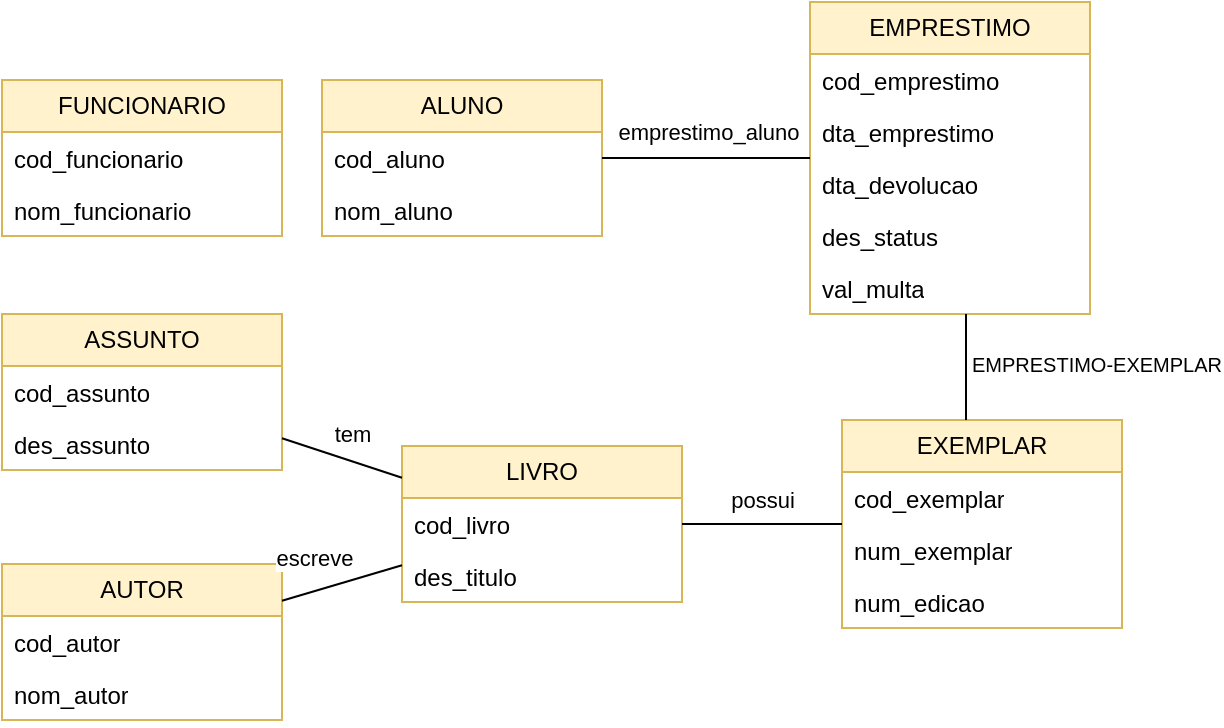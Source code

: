 <mxfile version="21.7.2" type="github">
  <diagram name="Página-1" id="cItzlpWJskyljSl-lQDW">
    <mxGraphModel dx="794" dy="677" grid="0" gridSize="10" guides="1" tooltips="1" connect="1" arrows="1" fold="1" page="1" pageScale="1" pageWidth="827" pageHeight="1169" math="0" shadow="0">
      <root>
        <mxCell id="0" />
        <mxCell id="1" parent="0" />
        <mxCell id="SWISUeinObcU3sLyg85e-1" value="ALUNO" style="swimlane;fontStyle=0;childLayout=stackLayout;horizontal=1;startSize=26;fillColor=#fff2cc;horizontalStack=0;resizeParent=1;resizeParentMax=0;resizeLast=0;collapsible=1;marginBottom=0;whiteSpace=wrap;html=1;strokeColor=#d6b656;" parent="1" vertex="1">
          <mxGeometry x="280" y="148" width="140" height="78" as="geometry" />
        </mxCell>
        <mxCell id="SWISUeinObcU3sLyg85e-2" value="cod_aluno" style="text;strokeColor=none;fillColor=none;align=left;verticalAlign=top;spacingLeft=4;spacingRight=4;overflow=hidden;rotatable=0;points=[[0,0.5],[1,0.5]];portConstraint=eastwest;whiteSpace=wrap;html=1;" parent="SWISUeinObcU3sLyg85e-1" vertex="1">
          <mxGeometry y="26" width="140" height="26" as="geometry" />
        </mxCell>
        <mxCell id="SWISUeinObcU3sLyg85e-3" value="nom_aluno" style="text;strokeColor=none;fillColor=none;align=left;verticalAlign=top;spacingLeft=4;spacingRight=4;overflow=hidden;rotatable=0;points=[[0,0.5],[1,0.5]];portConstraint=eastwest;whiteSpace=wrap;html=1;" parent="SWISUeinObcU3sLyg85e-1" vertex="1">
          <mxGeometry y="52" width="140" height="26" as="geometry" />
        </mxCell>
        <mxCell id="SWISUeinObcU3sLyg85e-5" value="AUTOR" style="swimlane;fontStyle=0;childLayout=stackLayout;horizontal=1;startSize=26;fillColor=#fff2cc;horizontalStack=0;resizeParent=1;resizeParentMax=0;resizeLast=0;collapsible=1;marginBottom=0;whiteSpace=wrap;html=1;strokeColor=#d6b656;" parent="1" vertex="1">
          <mxGeometry x="120" y="390" width="140" height="78" as="geometry" />
        </mxCell>
        <mxCell id="SWISUeinObcU3sLyg85e-6" value="cod_autor" style="text;strokeColor=none;fillColor=none;align=left;verticalAlign=top;spacingLeft=4;spacingRight=4;overflow=hidden;rotatable=0;points=[[0,0.5],[1,0.5]];portConstraint=eastwest;whiteSpace=wrap;html=1;" parent="SWISUeinObcU3sLyg85e-5" vertex="1">
          <mxGeometry y="26" width="140" height="26" as="geometry" />
        </mxCell>
        <mxCell id="SWISUeinObcU3sLyg85e-7" value="nom_autor" style="text;strokeColor=none;fillColor=none;align=left;verticalAlign=top;spacingLeft=4;spacingRight=4;overflow=hidden;rotatable=0;points=[[0,0.5],[1,0.5]];portConstraint=eastwest;whiteSpace=wrap;html=1;" parent="SWISUeinObcU3sLyg85e-5" vertex="1">
          <mxGeometry y="52" width="140" height="26" as="geometry" />
        </mxCell>
        <mxCell id="SWISUeinObcU3sLyg85e-9" value="LIVRO" style="swimlane;fontStyle=0;childLayout=stackLayout;horizontal=1;startSize=26;fillColor=#fff2cc;horizontalStack=0;resizeParent=1;resizeParentMax=0;resizeLast=0;collapsible=1;marginBottom=0;whiteSpace=wrap;html=1;strokeColor=#d6b656;" parent="1" vertex="1">
          <mxGeometry x="320" y="331" width="140" height="78" as="geometry" />
        </mxCell>
        <mxCell id="SWISUeinObcU3sLyg85e-10" value="cod_livro" style="text;strokeColor=none;fillColor=none;align=left;verticalAlign=top;spacingLeft=4;spacingRight=4;overflow=hidden;rotatable=0;points=[[0,0.5],[1,0.5]];portConstraint=eastwest;whiteSpace=wrap;html=1;" parent="SWISUeinObcU3sLyg85e-9" vertex="1">
          <mxGeometry y="26" width="140" height="26" as="geometry" />
        </mxCell>
        <mxCell id="SWISUeinObcU3sLyg85e-11" value="des_titulo" style="text;strokeColor=none;fillColor=none;align=left;verticalAlign=top;spacingLeft=4;spacingRight=4;overflow=hidden;rotatable=0;points=[[0,0.5],[1,0.5]];portConstraint=eastwest;whiteSpace=wrap;html=1;" parent="SWISUeinObcU3sLyg85e-9" vertex="1">
          <mxGeometry y="52" width="140" height="26" as="geometry" />
        </mxCell>
        <mxCell id="SWISUeinObcU3sLyg85e-25" value="FUNCIONARIO" style="swimlane;fontStyle=0;childLayout=stackLayout;horizontal=1;startSize=26;fillColor=#fff2cc;horizontalStack=0;resizeParent=1;resizeParentMax=0;resizeLast=0;collapsible=1;marginBottom=0;whiteSpace=wrap;html=1;strokeColor=#d6b656;" parent="1" vertex="1">
          <mxGeometry x="120" y="148" width="140" height="78" as="geometry" />
        </mxCell>
        <mxCell id="SWISUeinObcU3sLyg85e-26" value="cod_funcionario" style="text;strokeColor=none;fillColor=none;align=left;verticalAlign=top;spacingLeft=4;spacingRight=4;overflow=hidden;rotatable=0;points=[[0,0.5],[1,0.5]];portConstraint=eastwest;whiteSpace=wrap;html=1;" parent="SWISUeinObcU3sLyg85e-25" vertex="1">
          <mxGeometry y="26" width="140" height="26" as="geometry" />
        </mxCell>
        <mxCell id="SWISUeinObcU3sLyg85e-27" value="nom_funcionario" style="text;strokeColor=none;fillColor=none;align=left;verticalAlign=top;spacingLeft=4;spacingRight=4;overflow=hidden;rotatable=0;points=[[0,0.5],[1,0.5]];portConstraint=eastwest;whiteSpace=wrap;html=1;" parent="SWISUeinObcU3sLyg85e-25" vertex="1">
          <mxGeometry y="52" width="140" height="26" as="geometry" />
        </mxCell>
        <mxCell id="SWISUeinObcU3sLyg85e-31" value="" style="endArrow=none;html=1;rounded=0;" parent="1" source="SWISUeinObcU3sLyg85e-9" target="SWISUeinObcU3sLyg85e-5" edge="1">
          <mxGeometry width="50" height="50" relative="1" as="geometry">
            <mxPoint x="380" y="300" as="sourcePoint" />
            <mxPoint x="430" y="250" as="targetPoint" />
          </mxGeometry>
        </mxCell>
        <mxCell id="wWb_BqA7zKUlnr8kWwhq-30" value="escreve" style="edgeLabel;html=1;align=center;verticalAlign=middle;resizable=0;points=[];" vertex="1" connectable="0" parent="SWISUeinObcU3sLyg85e-31">
          <mxGeometry x="-0.165" y="2" relative="1" as="geometry">
            <mxPoint x="-20" y="-13" as="offset" />
          </mxGeometry>
        </mxCell>
        <mxCell id="wWb_BqA7zKUlnr8kWwhq-1" value="EMPRESTIMO" style="swimlane;fontStyle=0;childLayout=stackLayout;horizontal=1;startSize=26;fillColor=#fff2cc;horizontalStack=0;resizeParent=1;resizeParentMax=0;resizeLast=0;collapsible=1;marginBottom=0;whiteSpace=wrap;html=1;strokeColor=#d6b656;" vertex="1" parent="1">
          <mxGeometry x="524" y="109" width="140" height="156" as="geometry" />
        </mxCell>
        <mxCell id="wWb_BqA7zKUlnr8kWwhq-2" value="cod_emprestimo" style="text;strokeColor=none;fillColor=none;align=left;verticalAlign=top;spacingLeft=4;spacingRight=4;overflow=hidden;rotatable=0;points=[[0,0.5],[1,0.5]];portConstraint=eastwest;whiteSpace=wrap;html=1;" vertex="1" parent="wWb_BqA7zKUlnr8kWwhq-1">
          <mxGeometry y="26" width="140" height="26" as="geometry" />
        </mxCell>
        <mxCell id="wWb_BqA7zKUlnr8kWwhq-3" value="dta_emprestimo" style="text;strokeColor=none;fillColor=none;align=left;verticalAlign=top;spacingLeft=4;spacingRight=4;overflow=hidden;rotatable=0;points=[[0,0.5],[1,0.5]];portConstraint=eastwest;whiteSpace=wrap;html=1;" vertex="1" parent="wWb_BqA7zKUlnr8kWwhq-1">
          <mxGeometry y="52" width="140" height="26" as="geometry" />
        </mxCell>
        <mxCell id="wWb_BqA7zKUlnr8kWwhq-4" value="dta_devolucao" style="text;strokeColor=none;fillColor=none;align=left;verticalAlign=top;spacingLeft=4;spacingRight=4;overflow=hidden;rotatable=0;points=[[0,0.5],[1,0.5]];portConstraint=eastwest;whiteSpace=wrap;html=1;" vertex="1" parent="wWb_BqA7zKUlnr8kWwhq-1">
          <mxGeometry y="78" width="140" height="26" as="geometry" />
        </mxCell>
        <mxCell id="wWb_BqA7zKUlnr8kWwhq-22" value="des_status" style="text;strokeColor=none;fillColor=none;align=left;verticalAlign=top;spacingLeft=4;spacingRight=4;overflow=hidden;rotatable=0;points=[[0,0.5],[1,0.5]];portConstraint=eastwest;whiteSpace=wrap;html=1;" vertex="1" parent="wWb_BqA7zKUlnr8kWwhq-1">
          <mxGeometry y="104" width="140" height="26" as="geometry" />
        </mxCell>
        <mxCell id="wWb_BqA7zKUlnr8kWwhq-31" value="val_multa" style="text;strokeColor=none;fillColor=none;align=left;verticalAlign=top;spacingLeft=4;spacingRight=4;overflow=hidden;rotatable=0;points=[[0,0.5],[1,0.5]];portConstraint=eastwest;whiteSpace=wrap;html=1;" vertex="1" parent="wWb_BqA7zKUlnr8kWwhq-1">
          <mxGeometry y="130" width="140" height="26" as="geometry" />
        </mxCell>
        <mxCell id="wWb_BqA7zKUlnr8kWwhq-5" value="EXEMPLAR" style="swimlane;fontStyle=0;childLayout=stackLayout;horizontal=1;startSize=26;fillColor=#fff2cc;horizontalStack=0;resizeParent=1;resizeParentMax=0;resizeLast=0;collapsible=1;marginBottom=0;whiteSpace=wrap;html=1;strokeColor=#d6b656;" vertex="1" parent="1">
          <mxGeometry x="540" y="318" width="140" height="104" as="geometry" />
        </mxCell>
        <mxCell id="wWb_BqA7zKUlnr8kWwhq-6" value="cod_exemplar" style="text;strokeColor=none;fillColor=none;align=left;verticalAlign=top;spacingLeft=4;spacingRight=4;overflow=hidden;rotatable=0;points=[[0,0.5],[1,0.5]];portConstraint=eastwest;whiteSpace=wrap;html=1;" vertex="1" parent="wWb_BqA7zKUlnr8kWwhq-5">
          <mxGeometry y="26" width="140" height="26" as="geometry" />
        </mxCell>
        <mxCell id="wWb_BqA7zKUlnr8kWwhq-7" value="num_exemplar" style="text;strokeColor=none;fillColor=none;align=left;verticalAlign=top;spacingLeft=4;spacingRight=4;overflow=hidden;rotatable=0;points=[[0,0.5],[1,0.5]];portConstraint=eastwest;whiteSpace=wrap;html=1;" vertex="1" parent="wWb_BqA7zKUlnr8kWwhq-5">
          <mxGeometry y="52" width="140" height="26" as="geometry" />
        </mxCell>
        <mxCell id="wWb_BqA7zKUlnr8kWwhq-8" value="num_edicao" style="text;strokeColor=none;fillColor=none;align=left;verticalAlign=top;spacingLeft=4;spacingRight=4;overflow=hidden;rotatable=0;points=[[0,0.5],[1,0.5]];portConstraint=eastwest;whiteSpace=wrap;html=1;" vertex="1" parent="wWb_BqA7zKUlnr8kWwhq-5">
          <mxGeometry y="78" width="140" height="26" as="geometry" />
        </mxCell>
        <mxCell id="wWb_BqA7zKUlnr8kWwhq-10" value="" style="endArrow=none;html=1;rounded=0;" edge="1" parent="1" source="wWb_BqA7zKUlnr8kWwhq-1" target="SWISUeinObcU3sLyg85e-1">
          <mxGeometry width="50" height="50" relative="1" as="geometry">
            <mxPoint x="200" y="330" as="sourcePoint" />
            <mxPoint x="250" y="280" as="targetPoint" />
          </mxGeometry>
        </mxCell>
        <mxCell id="wWb_BqA7zKUlnr8kWwhq-29" value="emprestimo_aluno" style="edgeLabel;html=1;align=center;verticalAlign=middle;resizable=0;points=[];" vertex="1" connectable="0" parent="wWb_BqA7zKUlnr8kWwhq-10">
          <mxGeometry x="-0.017" relative="1" as="geometry">
            <mxPoint y="-13" as="offset" />
          </mxGeometry>
        </mxCell>
        <mxCell id="wWb_BqA7zKUlnr8kWwhq-11" value="ASSUNTO" style="swimlane;fontStyle=0;childLayout=stackLayout;horizontal=1;startSize=26;fillColor=#fff2cc;horizontalStack=0;resizeParent=1;resizeParentMax=0;resizeLast=0;collapsible=1;marginBottom=0;whiteSpace=wrap;html=1;strokeColor=#d6b656;" vertex="1" parent="1">
          <mxGeometry x="120" y="265" width="140" height="78" as="geometry" />
        </mxCell>
        <mxCell id="wWb_BqA7zKUlnr8kWwhq-12" value="cod_assunto" style="text;strokeColor=none;fillColor=none;align=left;verticalAlign=top;spacingLeft=4;spacingRight=4;overflow=hidden;rotatable=0;points=[[0,0.5],[1,0.5]];portConstraint=eastwest;whiteSpace=wrap;html=1;" vertex="1" parent="wWb_BqA7zKUlnr8kWwhq-11">
          <mxGeometry y="26" width="140" height="26" as="geometry" />
        </mxCell>
        <mxCell id="wWb_BqA7zKUlnr8kWwhq-13" value="des_assunto" style="text;strokeColor=none;fillColor=none;align=left;verticalAlign=top;spacingLeft=4;spacingRight=4;overflow=hidden;rotatable=0;points=[[0,0.5],[1,0.5]];portConstraint=eastwest;whiteSpace=wrap;html=1;" vertex="1" parent="wWb_BqA7zKUlnr8kWwhq-11">
          <mxGeometry y="52" width="140" height="26" as="geometry" />
        </mxCell>
        <mxCell id="wWb_BqA7zKUlnr8kWwhq-15" value="" style="endArrow=none;html=1;rounded=0;" edge="1" parent="1" source="SWISUeinObcU3sLyg85e-9" target="wWb_BqA7zKUlnr8kWwhq-11">
          <mxGeometry width="50" height="50" relative="1" as="geometry">
            <mxPoint x="380" y="380" as="sourcePoint" />
            <mxPoint x="430" y="330" as="targetPoint" />
          </mxGeometry>
        </mxCell>
        <mxCell id="wWb_BqA7zKUlnr8kWwhq-27" value="tem" style="edgeLabel;html=1;align=center;verticalAlign=middle;resizable=0;points=[];" vertex="1" connectable="0" parent="wWb_BqA7zKUlnr8kWwhq-15">
          <mxGeometry x="-0.084" relative="1" as="geometry">
            <mxPoint x="2" y="-13" as="offset" />
          </mxGeometry>
        </mxCell>
        <mxCell id="wWb_BqA7zKUlnr8kWwhq-16" value="" style="endArrow=none;html=1;rounded=0;" edge="1" parent="1" source="SWISUeinObcU3sLyg85e-9" target="wWb_BqA7zKUlnr8kWwhq-5">
          <mxGeometry width="50" height="50" relative="1" as="geometry">
            <mxPoint x="380" y="380" as="sourcePoint" />
            <mxPoint x="430" y="330" as="targetPoint" />
          </mxGeometry>
        </mxCell>
        <mxCell id="wWb_BqA7zKUlnr8kWwhq-25" value="possui" style="edgeLabel;html=1;align=center;verticalAlign=middle;resizable=0;points=[];" vertex="1" connectable="0" parent="wWb_BqA7zKUlnr8kWwhq-16">
          <mxGeometry x="0.025" y="1" relative="1" as="geometry">
            <mxPoint x="-1" y="-11" as="offset" />
          </mxGeometry>
        </mxCell>
        <mxCell id="wWb_BqA7zKUlnr8kWwhq-17" value="" style="endArrow=none;html=1;rounded=0;edgeStyle=elbowEdgeStyle;" edge="1" parent="1" source="wWb_BqA7zKUlnr8kWwhq-5" target="wWb_BqA7zKUlnr8kWwhq-1">
          <mxGeometry width="50" height="50" relative="1" as="geometry">
            <mxPoint x="380" y="380" as="sourcePoint" />
            <mxPoint x="430" y="330" as="targetPoint" />
          </mxGeometry>
        </mxCell>
        <mxCell id="wWb_BqA7zKUlnr8kWwhq-19" value="&lt;font style=&quot;font-size: 10px;&quot;&gt;EMPRESTIMO-EXEMPLAR&lt;/font&gt;" style="edgeLabel;html=1;align=center;verticalAlign=middle;resizable=0;points=[];" vertex="1" connectable="0" parent="wWb_BqA7zKUlnr8kWwhq-17">
          <mxGeometry x="-0.273" y="-2" relative="1" as="geometry">
            <mxPoint x="63" y="-9" as="offset" />
          </mxGeometry>
        </mxCell>
      </root>
    </mxGraphModel>
  </diagram>
</mxfile>
